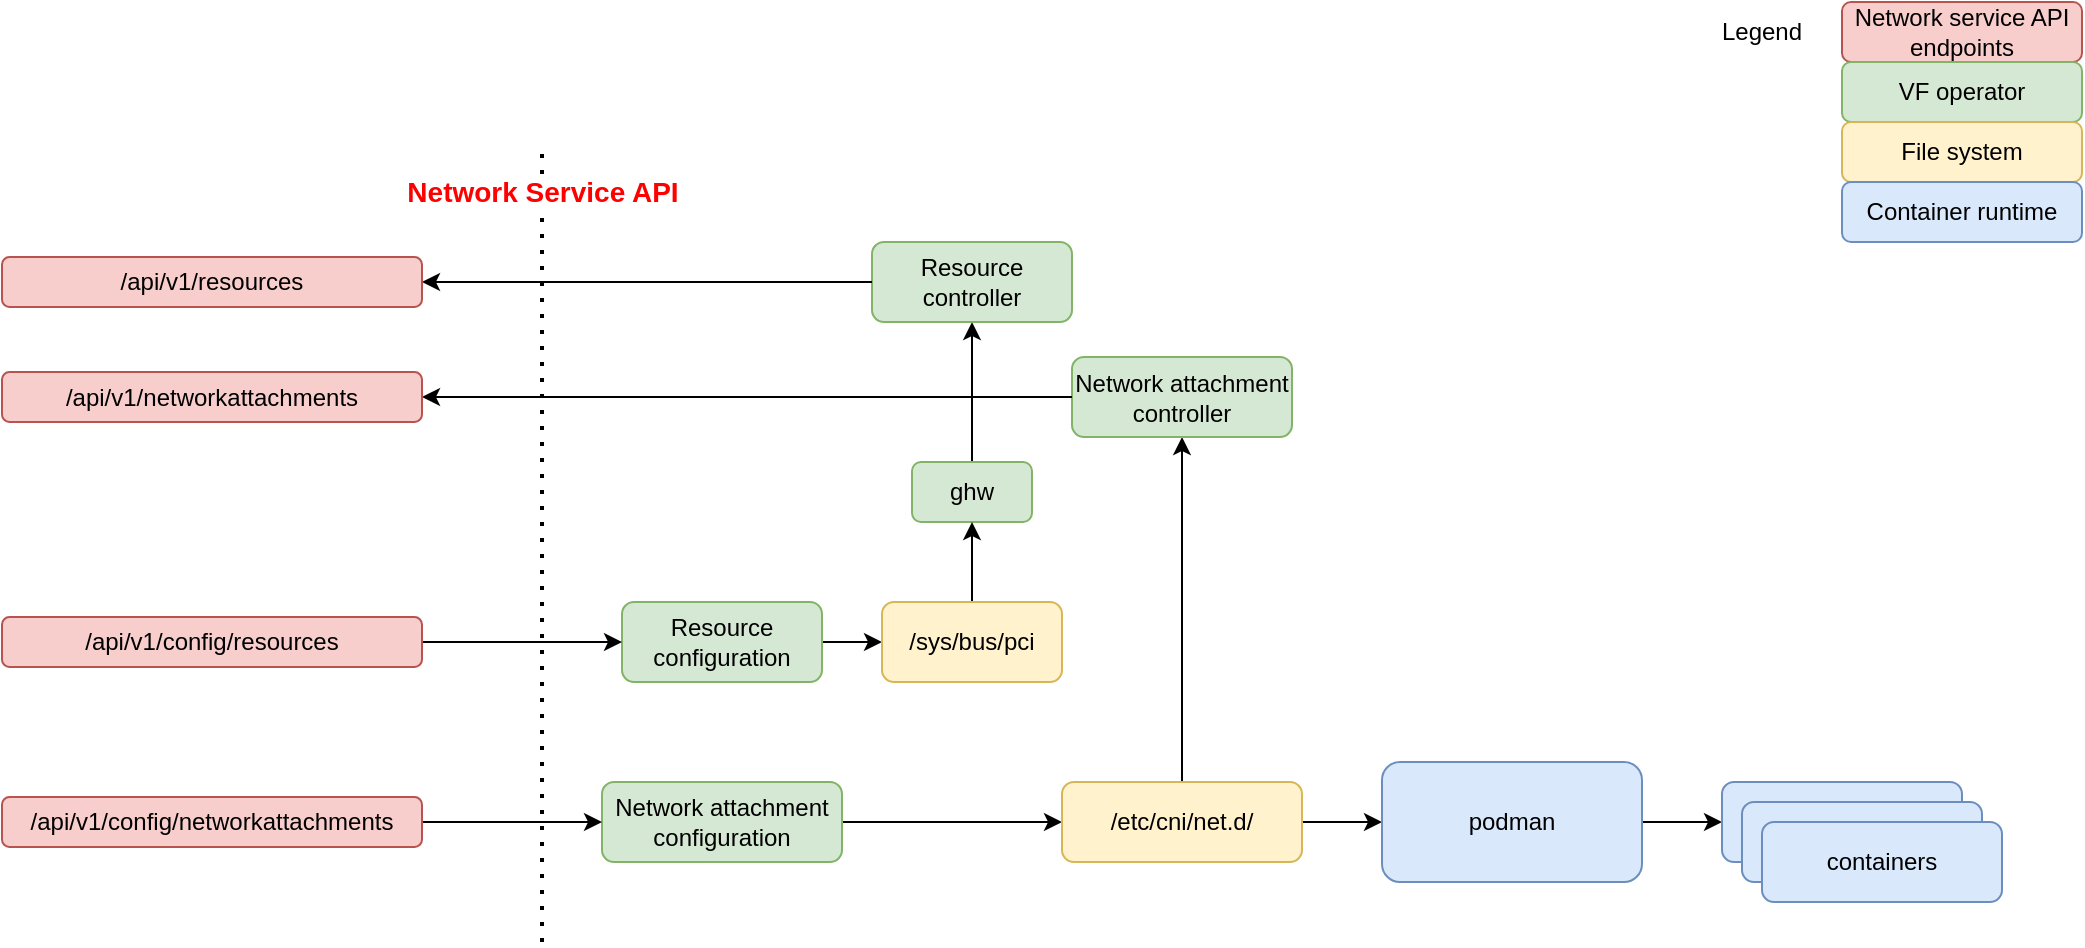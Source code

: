 <mxfile version="22.0.4" type="github">
  <diagram name="Page-1" id="0whdH7ljbWaGtrnMSD9N">
    <mxGraphModel dx="2020" dy="1101" grid="1" gridSize="10" guides="1" tooltips="1" connect="1" arrows="1" fold="1" page="1" pageScale="1" pageWidth="1100" pageHeight="850" math="0" shadow="0">
      <root>
        <mxCell id="0" />
        <mxCell id="1" parent="0" />
        <mxCell id="JFrzfRkV05_USLqRkSh5-33" style="edgeStyle=orthogonalEdgeStyle;rounded=0;orthogonalLoop=1;jettySize=auto;html=1;entryX=0;entryY=0.5;entryDx=0;entryDy=0;exitX=1;exitY=0.5;exitDx=0;exitDy=0;" edge="1" parent="1" source="JFrzfRkV05_USLqRkSh5-28" target="JFrzfRkV05_USLqRkSh5-31">
          <mxGeometry relative="1" as="geometry" />
        </mxCell>
        <mxCell id="JFrzfRkV05_USLqRkSh5-28" value="Resource configuration" style="rounded=1;whiteSpace=wrap;html=1;fillColor=#d5e8d4;strokeColor=#82b366;" vertex="1" parent="1">
          <mxGeometry x="340" y="330" width="100" height="40" as="geometry" />
        </mxCell>
        <mxCell id="JFrzfRkV05_USLqRkSh5-52" style="edgeStyle=orthogonalEdgeStyle;rounded=0;orthogonalLoop=1;jettySize=auto;html=1;entryX=0.5;entryY=1;entryDx=0;entryDy=0;" edge="1" parent="1" source="JFrzfRkV05_USLqRkSh5-29" target="JFrzfRkV05_USLqRkSh5-48">
          <mxGeometry relative="1" as="geometry" />
        </mxCell>
        <mxCell id="JFrzfRkV05_USLqRkSh5-29" value="ghw" style="rounded=1;whiteSpace=wrap;html=1;fillColor=#d5e8d4;strokeColor=#82b366;" vertex="1" parent="1">
          <mxGeometry x="485" y="260" width="60" height="30" as="geometry" />
        </mxCell>
        <mxCell id="JFrzfRkV05_USLqRkSh5-32" value="" style="edgeStyle=orthogonalEdgeStyle;rounded=0;orthogonalLoop=1;jettySize=auto;html=1;" edge="1" parent="1" source="JFrzfRkV05_USLqRkSh5-31" target="JFrzfRkV05_USLqRkSh5-29">
          <mxGeometry relative="1" as="geometry" />
        </mxCell>
        <mxCell id="JFrzfRkV05_USLqRkSh5-31" value="/sys/bus/pci" style="rounded=1;whiteSpace=wrap;html=1;fillColor=#fff2cc;strokeColor=#d6b656;" vertex="1" parent="1">
          <mxGeometry x="470" y="330" width="90" height="40" as="geometry" />
        </mxCell>
        <mxCell id="JFrzfRkV05_USLqRkSh5-37" style="edgeStyle=orthogonalEdgeStyle;rounded=0;orthogonalLoop=1;jettySize=auto;html=1;entryX=0;entryY=0.5;entryDx=0;entryDy=0;" edge="1" parent="1" source="JFrzfRkV05_USLqRkSh5-35" target="JFrzfRkV05_USLqRkSh5-36">
          <mxGeometry relative="1" as="geometry" />
        </mxCell>
        <mxCell id="JFrzfRkV05_USLqRkSh5-35" value="Network attachment configuration" style="rounded=1;whiteSpace=wrap;html=1;fillColor=#d5e8d4;strokeColor=#82b366;" vertex="1" parent="1">
          <mxGeometry x="330" y="420" width="120" height="40" as="geometry" />
        </mxCell>
        <mxCell id="JFrzfRkV05_USLqRkSh5-39" style="edgeStyle=orthogonalEdgeStyle;rounded=0;orthogonalLoop=1;jettySize=auto;html=1;entryX=0;entryY=0.5;entryDx=0;entryDy=0;" edge="1" parent="1" source="JFrzfRkV05_USLqRkSh5-36" target="JFrzfRkV05_USLqRkSh5-38">
          <mxGeometry relative="1" as="geometry" />
        </mxCell>
        <mxCell id="JFrzfRkV05_USLqRkSh5-51" style="edgeStyle=orthogonalEdgeStyle;rounded=0;orthogonalLoop=1;jettySize=auto;html=1;entryX=0.5;entryY=1;entryDx=0;entryDy=0;" edge="1" parent="1" source="JFrzfRkV05_USLqRkSh5-36" target="JFrzfRkV05_USLqRkSh5-50">
          <mxGeometry relative="1" as="geometry" />
        </mxCell>
        <mxCell id="JFrzfRkV05_USLqRkSh5-36" value="/etc/cni/net.d/" style="rounded=1;whiteSpace=wrap;html=1;fillColor=#fff2cc;strokeColor=#d6b656;" vertex="1" parent="1">
          <mxGeometry x="560" y="420" width="120" height="40" as="geometry" />
        </mxCell>
        <mxCell id="JFrzfRkV05_USLqRkSh5-40" style="edgeStyle=orthogonalEdgeStyle;rounded=0;orthogonalLoop=1;jettySize=auto;html=1;entryX=0;entryY=0.5;entryDx=0;entryDy=0;" edge="1" parent="1" source="JFrzfRkV05_USLqRkSh5-38" target="JFrzfRkV05_USLqRkSh5-41">
          <mxGeometry relative="1" as="geometry">
            <mxPoint x="1000" y="440" as="targetPoint" />
          </mxGeometry>
        </mxCell>
        <mxCell id="JFrzfRkV05_USLqRkSh5-38" value="podman" style="rounded=1;whiteSpace=wrap;html=1;fillColor=#dae8fc;strokeColor=#6c8ebf;" vertex="1" parent="1">
          <mxGeometry x="720" y="410" width="130" height="60" as="geometry" />
        </mxCell>
        <mxCell id="JFrzfRkV05_USLqRkSh5-47" value="" style="group;" vertex="1" connectable="0" parent="1">
          <mxGeometry x="890" y="420" width="140" height="60" as="geometry" />
        </mxCell>
        <mxCell id="JFrzfRkV05_USLqRkSh5-41" value="containers" style="rounded=1;whiteSpace=wrap;html=1;fillColor=#dae8fc;strokeColor=#6c8ebf;" vertex="1" parent="JFrzfRkV05_USLqRkSh5-47">
          <mxGeometry width="120" height="40" as="geometry" />
        </mxCell>
        <mxCell id="JFrzfRkV05_USLqRkSh5-44" value="containers" style="rounded=1;whiteSpace=wrap;html=1;fillColor=#dae8fc;strokeColor=#6c8ebf;" vertex="1" parent="JFrzfRkV05_USLqRkSh5-47">
          <mxGeometry x="10" y="10" width="120" height="40" as="geometry" />
        </mxCell>
        <mxCell id="JFrzfRkV05_USLqRkSh5-45" value="containers" style="rounded=1;whiteSpace=wrap;html=1;fillColor=#dae8fc;strokeColor=#6c8ebf;" vertex="1" parent="JFrzfRkV05_USLqRkSh5-47">
          <mxGeometry x="20" y="20" width="120" height="40" as="geometry" />
        </mxCell>
        <mxCell id="JFrzfRkV05_USLqRkSh5-48" value="Resource controller" style="rounded=1;whiteSpace=wrap;html=1;fillColor=#d5e8d4;strokeColor=#82b366;" vertex="1" parent="1">
          <mxGeometry x="465" y="150" width="100" height="40" as="geometry" />
        </mxCell>
        <mxCell id="JFrzfRkV05_USLqRkSh5-50" value="Network attachment controller" style="rounded=1;whiteSpace=wrap;html=1;fillColor=#d5e8d4;strokeColor=#82b366;" vertex="1" parent="1">
          <mxGeometry x="565" y="207.5" width="110" height="40" as="geometry" />
        </mxCell>
        <mxCell id="JFrzfRkV05_USLqRkSh5-53" value="" style="endArrow=none;dashed=1;html=1;dashPattern=1 3;strokeWidth=2;rounded=0;" edge="1" parent="1">
          <mxGeometry width="50" height="50" relative="1" as="geometry">
            <mxPoint x="300" y="500" as="sourcePoint" />
            <mxPoint x="300" y="100" as="targetPoint" />
          </mxGeometry>
        </mxCell>
        <mxCell id="JFrzfRkV05_USLqRkSh5-54" value="&lt;font color=&quot;#ff0000&quot; style=&quot;font-size: 14px;&quot;&gt;&lt;b&gt;Network Service API&lt;/b&gt;&lt;/font&gt;" style="edgeLabel;html=1;align=center;verticalAlign=middle;resizable=0;points=[];" vertex="1" connectable="0" parent="JFrzfRkV05_USLqRkSh5-53">
          <mxGeometry x="0.877" relative="1" as="geometry">
            <mxPoint as="offset" />
          </mxGeometry>
        </mxCell>
        <mxCell id="JFrzfRkV05_USLqRkSh5-62" style="edgeStyle=orthogonalEdgeStyle;rounded=0;orthogonalLoop=1;jettySize=auto;html=1;entryX=0;entryY=0.5;entryDx=0;entryDy=0;startArrow=classic;startFill=1;endArrow=none;endFill=0;" edge="1" parent="1" source="JFrzfRkV05_USLqRkSh5-55" target="JFrzfRkV05_USLqRkSh5-48">
          <mxGeometry relative="1" as="geometry" />
        </mxCell>
        <mxCell id="JFrzfRkV05_USLqRkSh5-55" value="/api/v1/resources" style="rounded=1;whiteSpace=wrap;html=1;fillColor=#f8cecc;strokeColor=#b85450;" vertex="1" parent="1">
          <mxGeometry x="30" y="157.5" width="210" height="25" as="geometry" />
        </mxCell>
        <mxCell id="JFrzfRkV05_USLqRkSh5-59" style="edgeStyle=orthogonalEdgeStyle;rounded=0;orthogonalLoop=1;jettySize=auto;html=1;entryX=0;entryY=0.5;entryDx=0;entryDy=0;startArrow=none;startFill=0;" edge="1" parent="1" source="JFrzfRkV05_USLqRkSh5-56" target="JFrzfRkV05_USLqRkSh5-35">
          <mxGeometry relative="1" as="geometry" />
        </mxCell>
        <mxCell id="JFrzfRkV05_USLqRkSh5-56" value="/api/v1/config/networkattachments" style="rounded=1;whiteSpace=wrap;html=1;fillColor=#f8cecc;strokeColor=#b85450;" vertex="1" parent="1">
          <mxGeometry x="30" y="427.5" width="210" height="25" as="geometry" />
        </mxCell>
        <mxCell id="JFrzfRkV05_USLqRkSh5-61" style="edgeStyle=orthogonalEdgeStyle;rounded=0;orthogonalLoop=1;jettySize=auto;html=1;startArrow=classic;startFill=1;endArrow=none;endFill=0;" edge="1" parent="1" source="JFrzfRkV05_USLqRkSh5-57" target="JFrzfRkV05_USLqRkSh5-50">
          <mxGeometry relative="1" as="geometry" />
        </mxCell>
        <mxCell id="JFrzfRkV05_USLqRkSh5-57" value="/api/v1/networkattachments" style="rounded=1;whiteSpace=wrap;html=1;fillColor=#f8cecc;strokeColor=#b85450;" vertex="1" parent="1">
          <mxGeometry x="30" y="215" width="210" height="25" as="geometry" />
        </mxCell>
        <mxCell id="JFrzfRkV05_USLqRkSh5-60" style="edgeStyle=orthogonalEdgeStyle;rounded=0;orthogonalLoop=1;jettySize=auto;html=1;startArrow=none;startFill=0;" edge="1" parent="1" source="JFrzfRkV05_USLqRkSh5-58" target="JFrzfRkV05_USLqRkSh5-28">
          <mxGeometry relative="1" as="geometry" />
        </mxCell>
        <mxCell id="JFrzfRkV05_USLqRkSh5-58" value="/api/v1/config/resources" style="rounded=1;whiteSpace=wrap;html=1;fillColor=#f8cecc;strokeColor=#b85450;" vertex="1" parent="1">
          <mxGeometry x="30" y="337.5" width="210" height="25" as="geometry" />
        </mxCell>
        <mxCell id="JFrzfRkV05_USLqRkSh5-63" value="Network service API&lt;br&gt;endpoints" style="rounded=1;whiteSpace=wrap;html=1;fillColor=#f8cecc;strokeColor=#b85450;" vertex="1" parent="1">
          <mxGeometry x="950" y="30" width="120" height="30" as="geometry" />
        </mxCell>
        <mxCell id="JFrzfRkV05_USLqRkSh5-64" value="VF operator" style="rounded=1;whiteSpace=wrap;html=1;fillColor=#d5e8d4;strokeColor=#82b366;" vertex="1" parent="1">
          <mxGeometry x="950" y="60" width="120" height="30" as="geometry" />
        </mxCell>
        <mxCell id="JFrzfRkV05_USLqRkSh5-65" value="File system" style="rounded=1;whiteSpace=wrap;html=1;fillColor=#fff2cc;strokeColor=#d6b656;" vertex="1" parent="1">
          <mxGeometry x="950" y="90" width="120" height="30" as="geometry" />
        </mxCell>
        <mxCell id="JFrzfRkV05_USLqRkSh5-66" value="Container runtime" style="rounded=1;whiteSpace=wrap;html=1;fillColor=#dae8fc;strokeColor=#6c8ebf;" vertex="1" parent="1">
          <mxGeometry x="950" y="120" width="120" height="30" as="geometry" />
        </mxCell>
        <mxCell id="JFrzfRkV05_USLqRkSh5-68" value="Legend" style="text;html=1;strokeColor=none;fillColor=none;align=center;verticalAlign=middle;whiteSpace=wrap;rounded=0;" vertex="1" parent="1">
          <mxGeometry x="880" y="30" width="60" height="30" as="geometry" />
        </mxCell>
      </root>
    </mxGraphModel>
  </diagram>
</mxfile>
